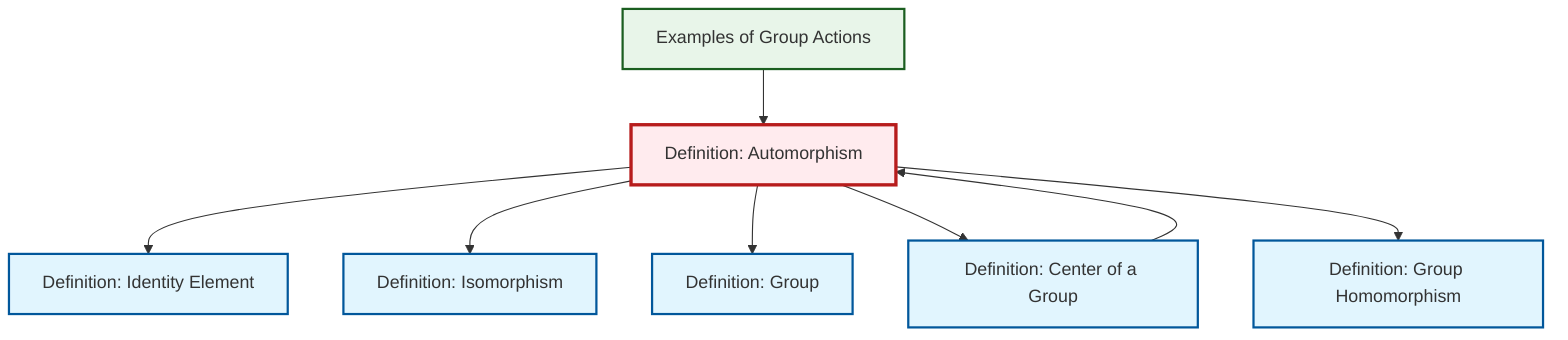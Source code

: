 graph TD
    classDef definition fill:#e1f5fe,stroke:#01579b,stroke-width:2px
    classDef theorem fill:#f3e5f5,stroke:#4a148c,stroke-width:2px
    classDef axiom fill:#fff3e0,stroke:#e65100,stroke-width:2px
    classDef example fill:#e8f5e9,stroke:#1b5e20,stroke-width:2px
    classDef current fill:#ffebee,stroke:#b71c1c,stroke-width:3px
    def-automorphism["Definition: Automorphism"]:::definition
    def-identity-element["Definition: Identity Element"]:::definition
    def-homomorphism["Definition: Group Homomorphism"]:::definition
    def-group["Definition: Group"]:::definition
    def-center-of-group["Definition: Center of a Group"]:::definition
    def-isomorphism["Definition: Isomorphism"]:::definition
    ex-group-action-examples["Examples of Group Actions"]:::example
    ex-group-action-examples --> def-automorphism
    def-automorphism --> def-identity-element
    def-automorphism --> def-isomorphism
    def-automorphism --> def-group
    def-automorphism --> def-center-of-group
    def-center-of-group --> def-automorphism
    def-automorphism --> def-homomorphism
    class def-automorphism current